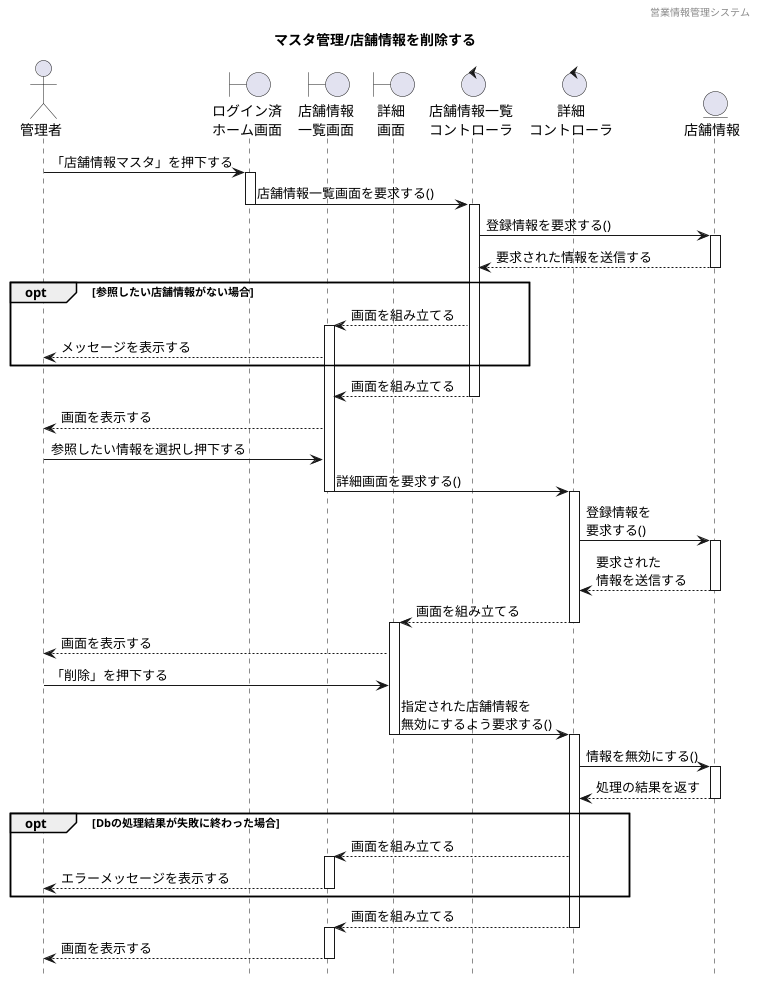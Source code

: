 @startuml ../../images/店舗情報マスタ/店舗情報管理_削除

' 下アイコン除去
hide footbox
' ヘッダー
header 営業情報管理システム
' タイトル
title マスタ管理/店舗情報を削除する


' actor "" as 
actor "管理者" as a1

' boundary "" as 
boundary "ログイン済\nホーム画面" as b1
boundary "店舗情報\n一覧画面" as b2
boundary "詳細\n画面" as b3

' control "" as 
control "店舗情報一覧\nコントローラ" as c1
control "詳細\nコントローラ" as c2

' entity "" as
entity "店舗情報" as e1


' ログイン済みホーム画面から一覧表示までのシーケンス
a1 -> b1 : 「店舗情報マスタ」を押下する
activate b1
b1 -> c1 : 店舗情報一覧画面を要求する()
deactivate b1
activate c1
c1 -> e1 : 登録情報を要求する()
activate e1
c1 <-- e1 : 要求された情報を送信する
deactivate e1

' 代替フロー
opt 参照したい店舗情報がない場合
b2 <-- c1 : 画面を組み立てる
activate b2
a1 <-- b2 : メッセージを表示する
end

b2 <-- c1 : 画面を組み立てる
deactivate c1

a1 <-- b2 : 画面を表示する
a1 -> b2 : 参照したい情報を選択し押下する
b2 -> c2 : 詳細画面を要求する()
deactivate b2
activate c2
c2 -> e1 : 登録情報を\n要求する()
activate e1
c2 <-- e1 : 要求された\n情報を送信する
deactivate e1
b3 <-- c2 : 画面を組み立てる
deactivate c2
activate b3
a1 <-- b3 : 画面を表示する



a1 -> b3 : 「削除」を押下する
b3 -> c2 : 指定された店舗情報を\n無効にするよう要求する()
deactivate b3
activate c2
c2 -> e1 : 情報を無効にする()
activate e1
c2 <-- e1 : 処理の結果を返す
deactivate e1
opt Dbの処理結果が失敗に終わった場合
b2 <-- c2 : 画面を組み立てる
activate b2
a1 <-- b2 : エラーメッセージを表示する
deactivate b2
end
b2 <-- c2 : 画面を組み立てる
deactivate c2
activate b2
a1 <-- b2 : 画面を表示する
deactivate b2

@enduml